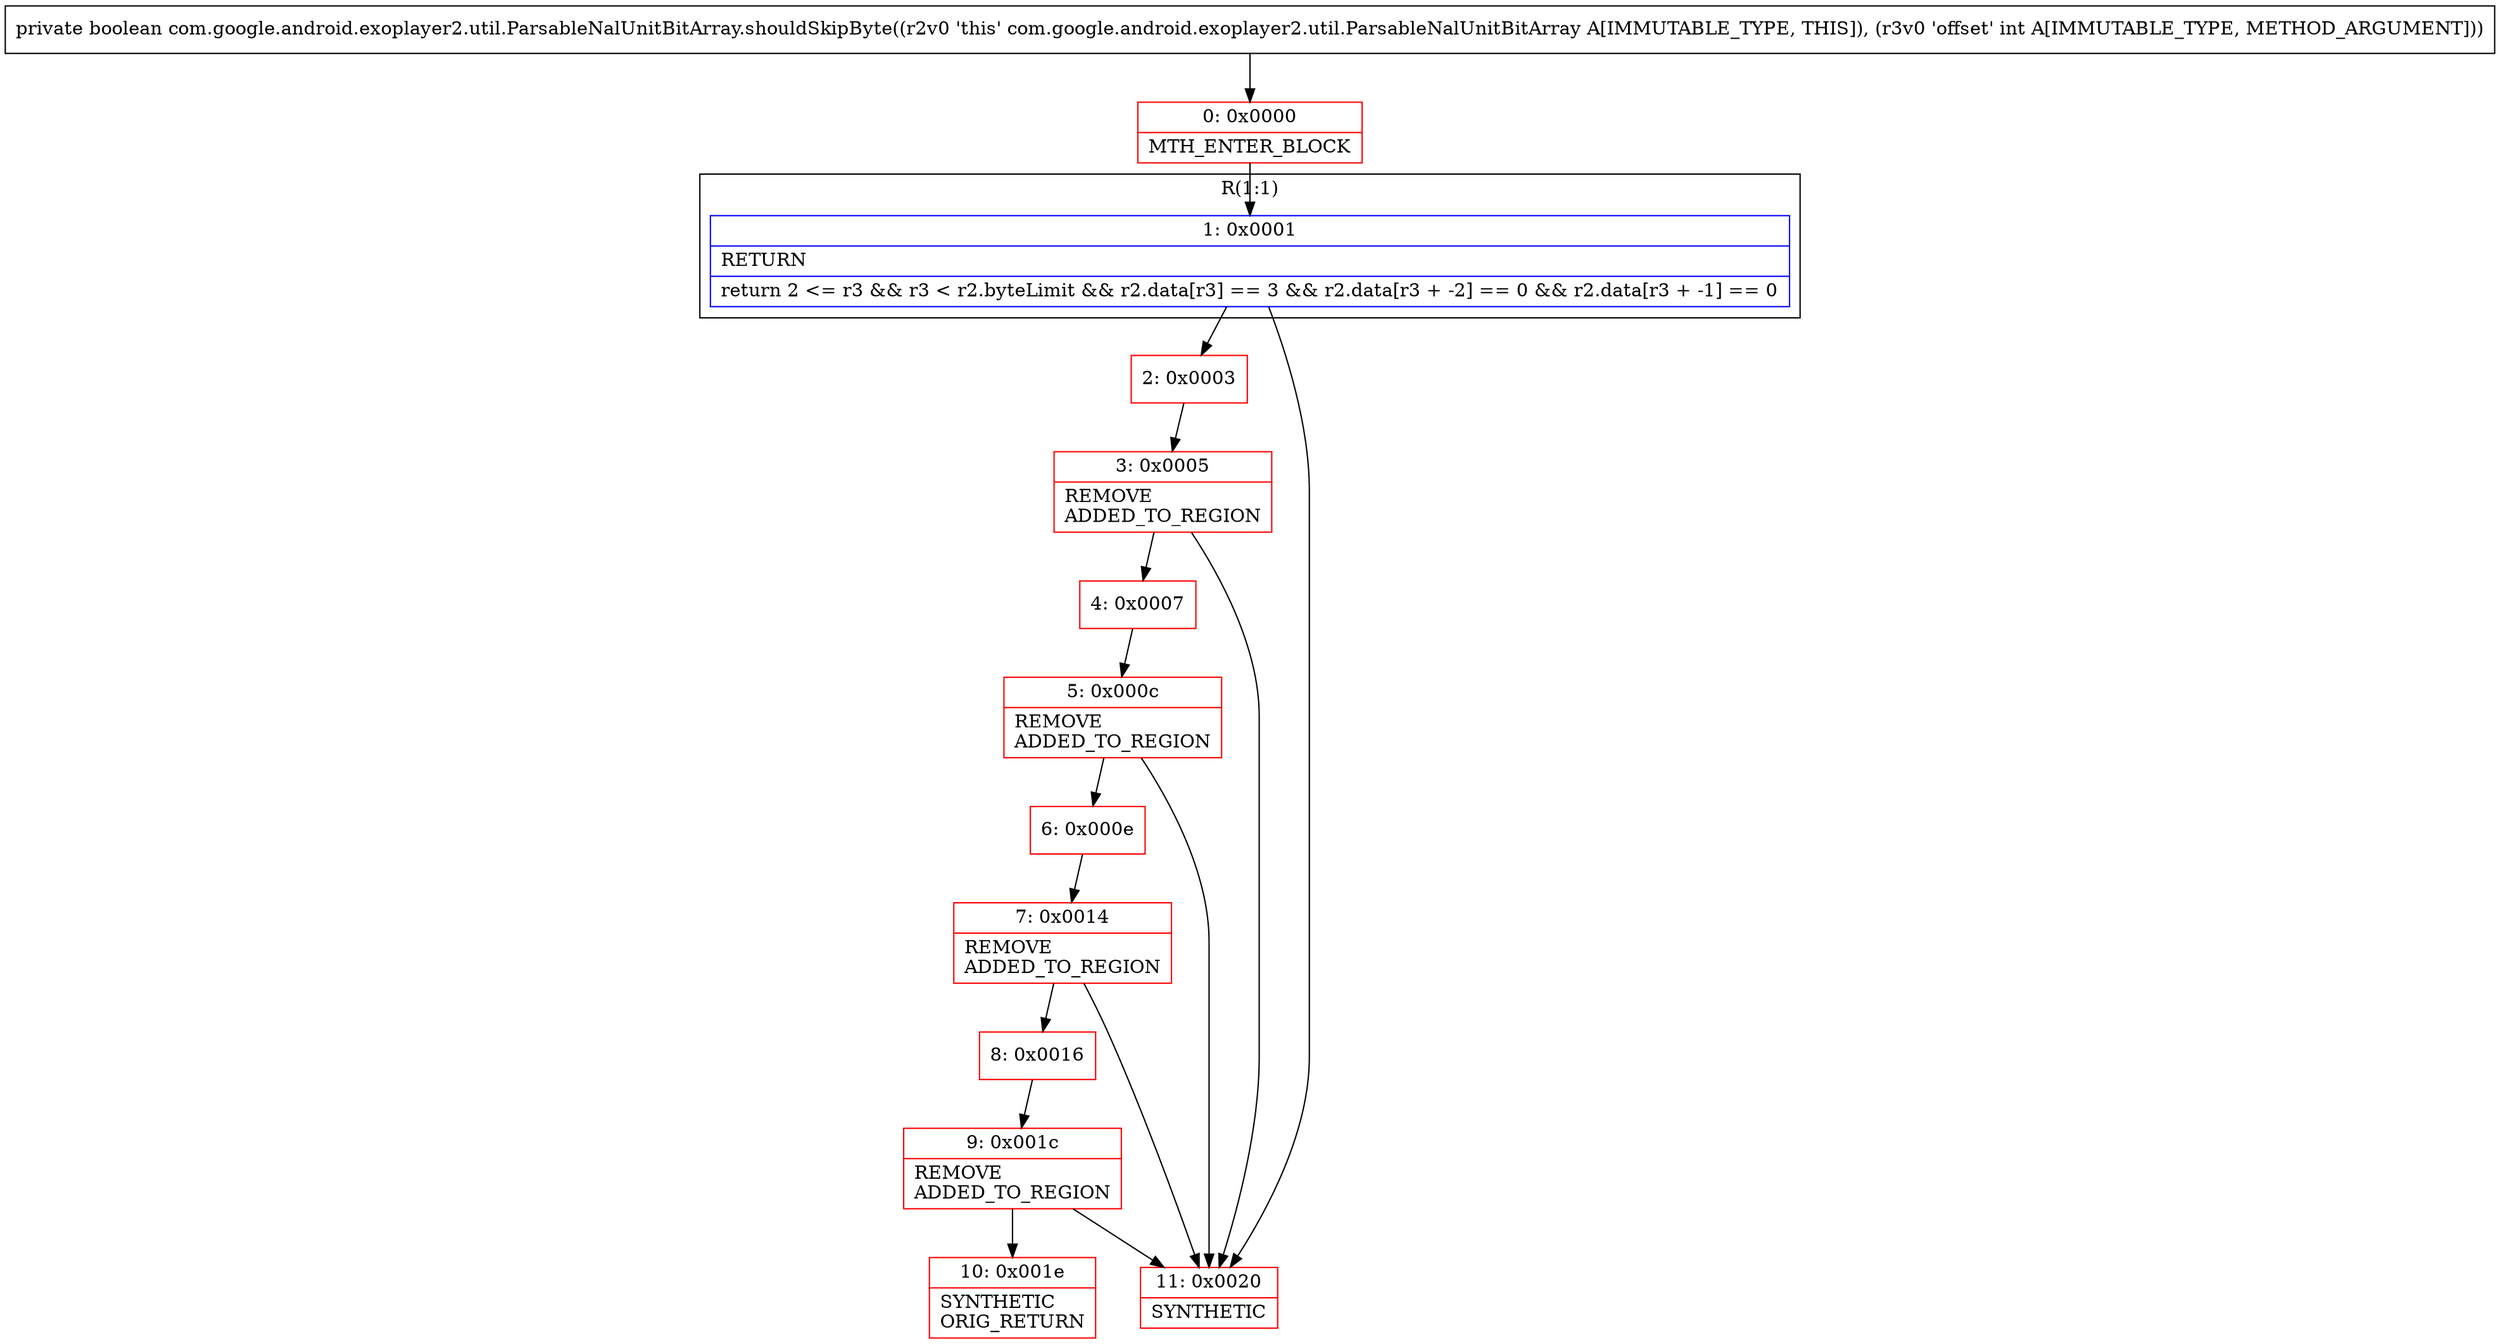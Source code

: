 digraph "CFG forcom.google.android.exoplayer2.util.ParsableNalUnitBitArray.shouldSkipByte(I)Z" {
subgraph cluster_Region_1195518328 {
label = "R(1:1)";
node [shape=record,color=blue];
Node_1 [shape=record,label="{1\:\ 0x0001|RETURN\l|return 2 \<= r3 && r3 \< r2.byteLimit && r2.data[r3] == 3 && r2.data[r3 + \-2] == 0 && r2.data[r3 + \-1] == 0\l}"];
}
Node_0 [shape=record,color=red,label="{0\:\ 0x0000|MTH_ENTER_BLOCK\l}"];
Node_2 [shape=record,color=red,label="{2\:\ 0x0003}"];
Node_3 [shape=record,color=red,label="{3\:\ 0x0005|REMOVE\lADDED_TO_REGION\l}"];
Node_4 [shape=record,color=red,label="{4\:\ 0x0007}"];
Node_5 [shape=record,color=red,label="{5\:\ 0x000c|REMOVE\lADDED_TO_REGION\l}"];
Node_6 [shape=record,color=red,label="{6\:\ 0x000e}"];
Node_7 [shape=record,color=red,label="{7\:\ 0x0014|REMOVE\lADDED_TO_REGION\l}"];
Node_8 [shape=record,color=red,label="{8\:\ 0x0016}"];
Node_9 [shape=record,color=red,label="{9\:\ 0x001c|REMOVE\lADDED_TO_REGION\l}"];
Node_10 [shape=record,color=red,label="{10\:\ 0x001e|SYNTHETIC\lORIG_RETURN\l}"];
Node_11 [shape=record,color=red,label="{11\:\ 0x0020|SYNTHETIC\l}"];
MethodNode[shape=record,label="{private boolean com.google.android.exoplayer2.util.ParsableNalUnitBitArray.shouldSkipByte((r2v0 'this' com.google.android.exoplayer2.util.ParsableNalUnitBitArray A[IMMUTABLE_TYPE, THIS]), (r3v0 'offset' int A[IMMUTABLE_TYPE, METHOD_ARGUMENT])) }"];
MethodNode -> Node_0;
Node_1 -> Node_2;
Node_1 -> Node_11;
Node_0 -> Node_1;
Node_2 -> Node_3;
Node_3 -> Node_4;
Node_3 -> Node_11;
Node_4 -> Node_5;
Node_5 -> Node_6;
Node_5 -> Node_11;
Node_6 -> Node_7;
Node_7 -> Node_8;
Node_7 -> Node_11;
Node_8 -> Node_9;
Node_9 -> Node_10;
Node_9 -> Node_11;
}

